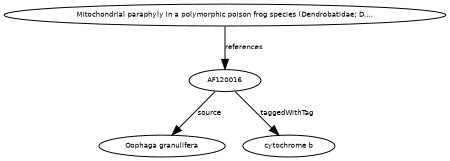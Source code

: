 digraph G {
size="3,3";
node [fontsize=7, fontname="Helvetica"];
edge [fontsize=7, fontname="Helvetica"];
node0 [label="AF120016", width=0.27433100247,height=0.27433100247];
node1 [label="Mitochondrial paraphyly in a polymorphic poison frog species (Dendrobatidae; D....", width=0.27433100247,height=0.27433100247];
node2 [label="Oophaga granulifera", width=0.27433100247,height=0.27433100247];
node3 [label="cytochrome b", width=0.27433100247,height=0.27433100247];
node1 -> node0 [label="references"];
node0 -> node2 [label="source"];
node0 -> node3 [label="taggedWithTag"];
}

